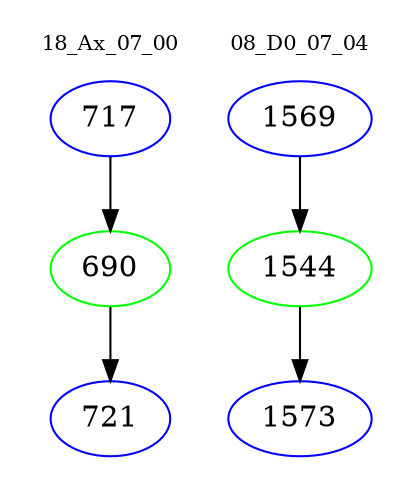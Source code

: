 digraph{
subgraph cluster_0 {
color = white
label = "18_Ax_07_00";
fontsize=10;
T0_717 [label="717", color="blue"]
T0_717 -> T0_690 [color="black"]
T0_690 [label="690", color="green"]
T0_690 -> T0_721 [color="black"]
T0_721 [label="721", color="blue"]
}
subgraph cluster_1 {
color = white
label = "08_D0_07_04";
fontsize=10;
T1_1569 [label="1569", color="blue"]
T1_1569 -> T1_1544 [color="black"]
T1_1544 [label="1544", color="green"]
T1_1544 -> T1_1573 [color="black"]
T1_1573 [label="1573", color="blue"]
}
}
